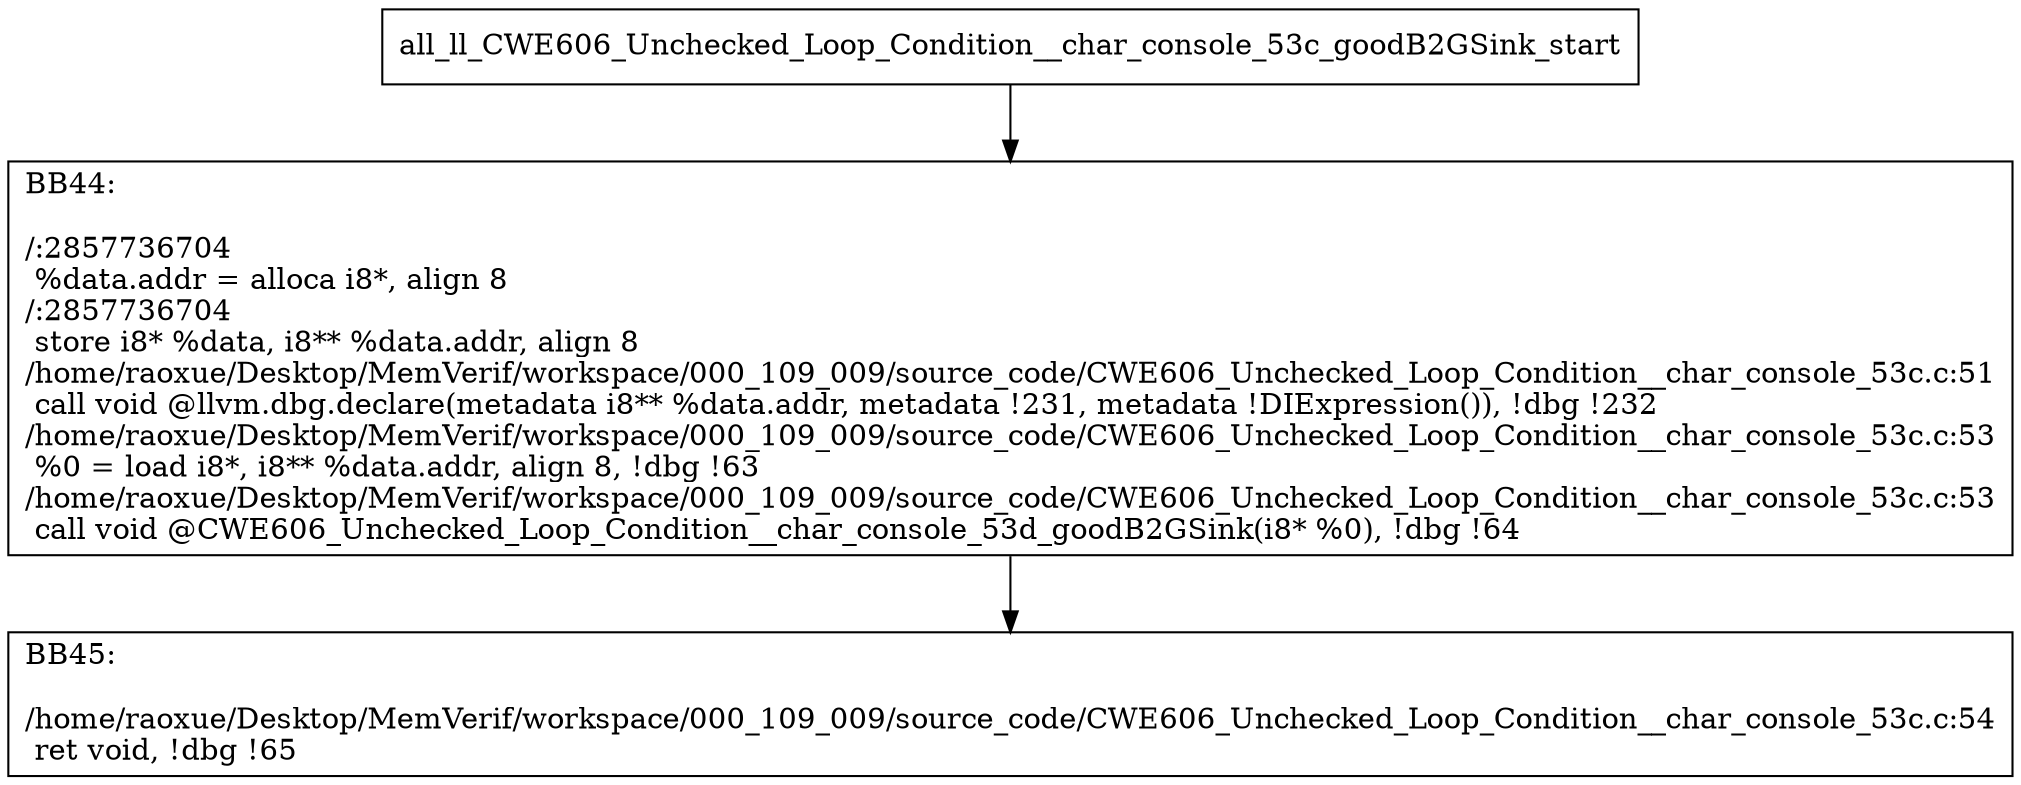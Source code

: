 digraph "CFG for'all_ll_CWE606_Unchecked_Loop_Condition__char_console_53c_goodB2GSink' function" {
	BBall_ll_CWE606_Unchecked_Loop_Condition__char_console_53c_goodB2GSink_start[shape=record,label="{all_ll_CWE606_Unchecked_Loop_Condition__char_console_53c_goodB2GSink_start}"];
	BBall_ll_CWE606_Unchecked_Loop_Condition__char_console_53c_goodB2GSink_start-> all_ll_CWE606_Unchecked_Loop_Condition__char_console_53c_goodB2GSinkBB44;
	all_ll_CWE606_Unchecked_Loop_Condition__char_console_53c_goodB2GSinkBB44 [shape=record, label="{BB44:\l\l/:2857736704\l
  %data.addr = alloca i8*, align 8\l
/:2857736704\l
  store i8* %data, i8** %data.addr, align 8\l
/home/raoxue/Desktop/MemVerif/workspace/000_109_009/source_code/CWE606_Unchecked_Loop_Condition__char_console_53c.c:51\l
  call void @llvm.dbg.declare(metadata i8** %data.addr, metadata !231, metadata !DIExpression()), !dbg !232\l
/home/raoxue/Desktop/MemVerif/workspace/000_109_009/source_code/CWE606_Unchecked_Loop_Condition__char_console_53c.c:53\l
  %0 = load i8*, i8** %data.addr, align 8, !dbg !63\l
/home/raoxue/Desktop/MemVerif/workspace/000_109_009/source_code/CWE606_Unchecked_Loop_Condition__char_console_53c.c:53\l
  call void @CWE606_Unchecked_Loop_Condition__char_console_53d_goodB2GSink(i8* %0), !dbg !64\l
}"];
	all_ll_CWE606_Unchecked_Loop_Condition__char_console_53c_goodB2GSinkBB44-> all_ll_CWE606_Unchecked_Loop_Condition__char_console_53c_goodB2GSinkBB45;
	all_ll_CWE606_Unchecked_Loop_Condition__char_console_53c_goodB2GSinkBB45 [shape=record, label="{BB45:\l\l/home/raoxue/Desktop/MemVerif/workspace/000_109_009/source_code/CWE606_Unchecked_Loop_Condition__char_console_53c.c:54\l
  ret void, !dbg !65\l
}"];
}
